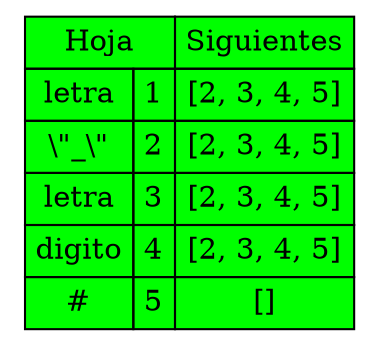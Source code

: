 digraph G{
rankdir=LR
node[shape=plaintext]
b[ label = <<TABLE BORDER="0" CELLBORDER="1" CELLSPACING="0" CELLPADDING="4" BGCOLOR="green"><TR><TD COLSPAN="2">Hoja</TD> <TD >Siguientes</TD></TR> 
<TR>
<TD>letra</TD>
<TD>1</TD>
<TD>[2, 3, 4, 5]</TD>
</TR>
<TR>
<TD>\"_\"</TD>
<TD>2</TD>
<TD>[2, 3, 4, 5]</TD>
</TR>
<TR>
<TD>letra</TD>
<TD>3</TD>
<TD>[2, 3, 4, 5]</TD>
</TR>
<TR>
<TD>digito</TD>
<TD>4</TD>
<TD>[2, 3, 4, 5]</TD>
</TR>
<TR>
<TD>#</TD>
<TD>5</TD>
<TD>[]</TD>
</TR>
</TABLE> >]
}
